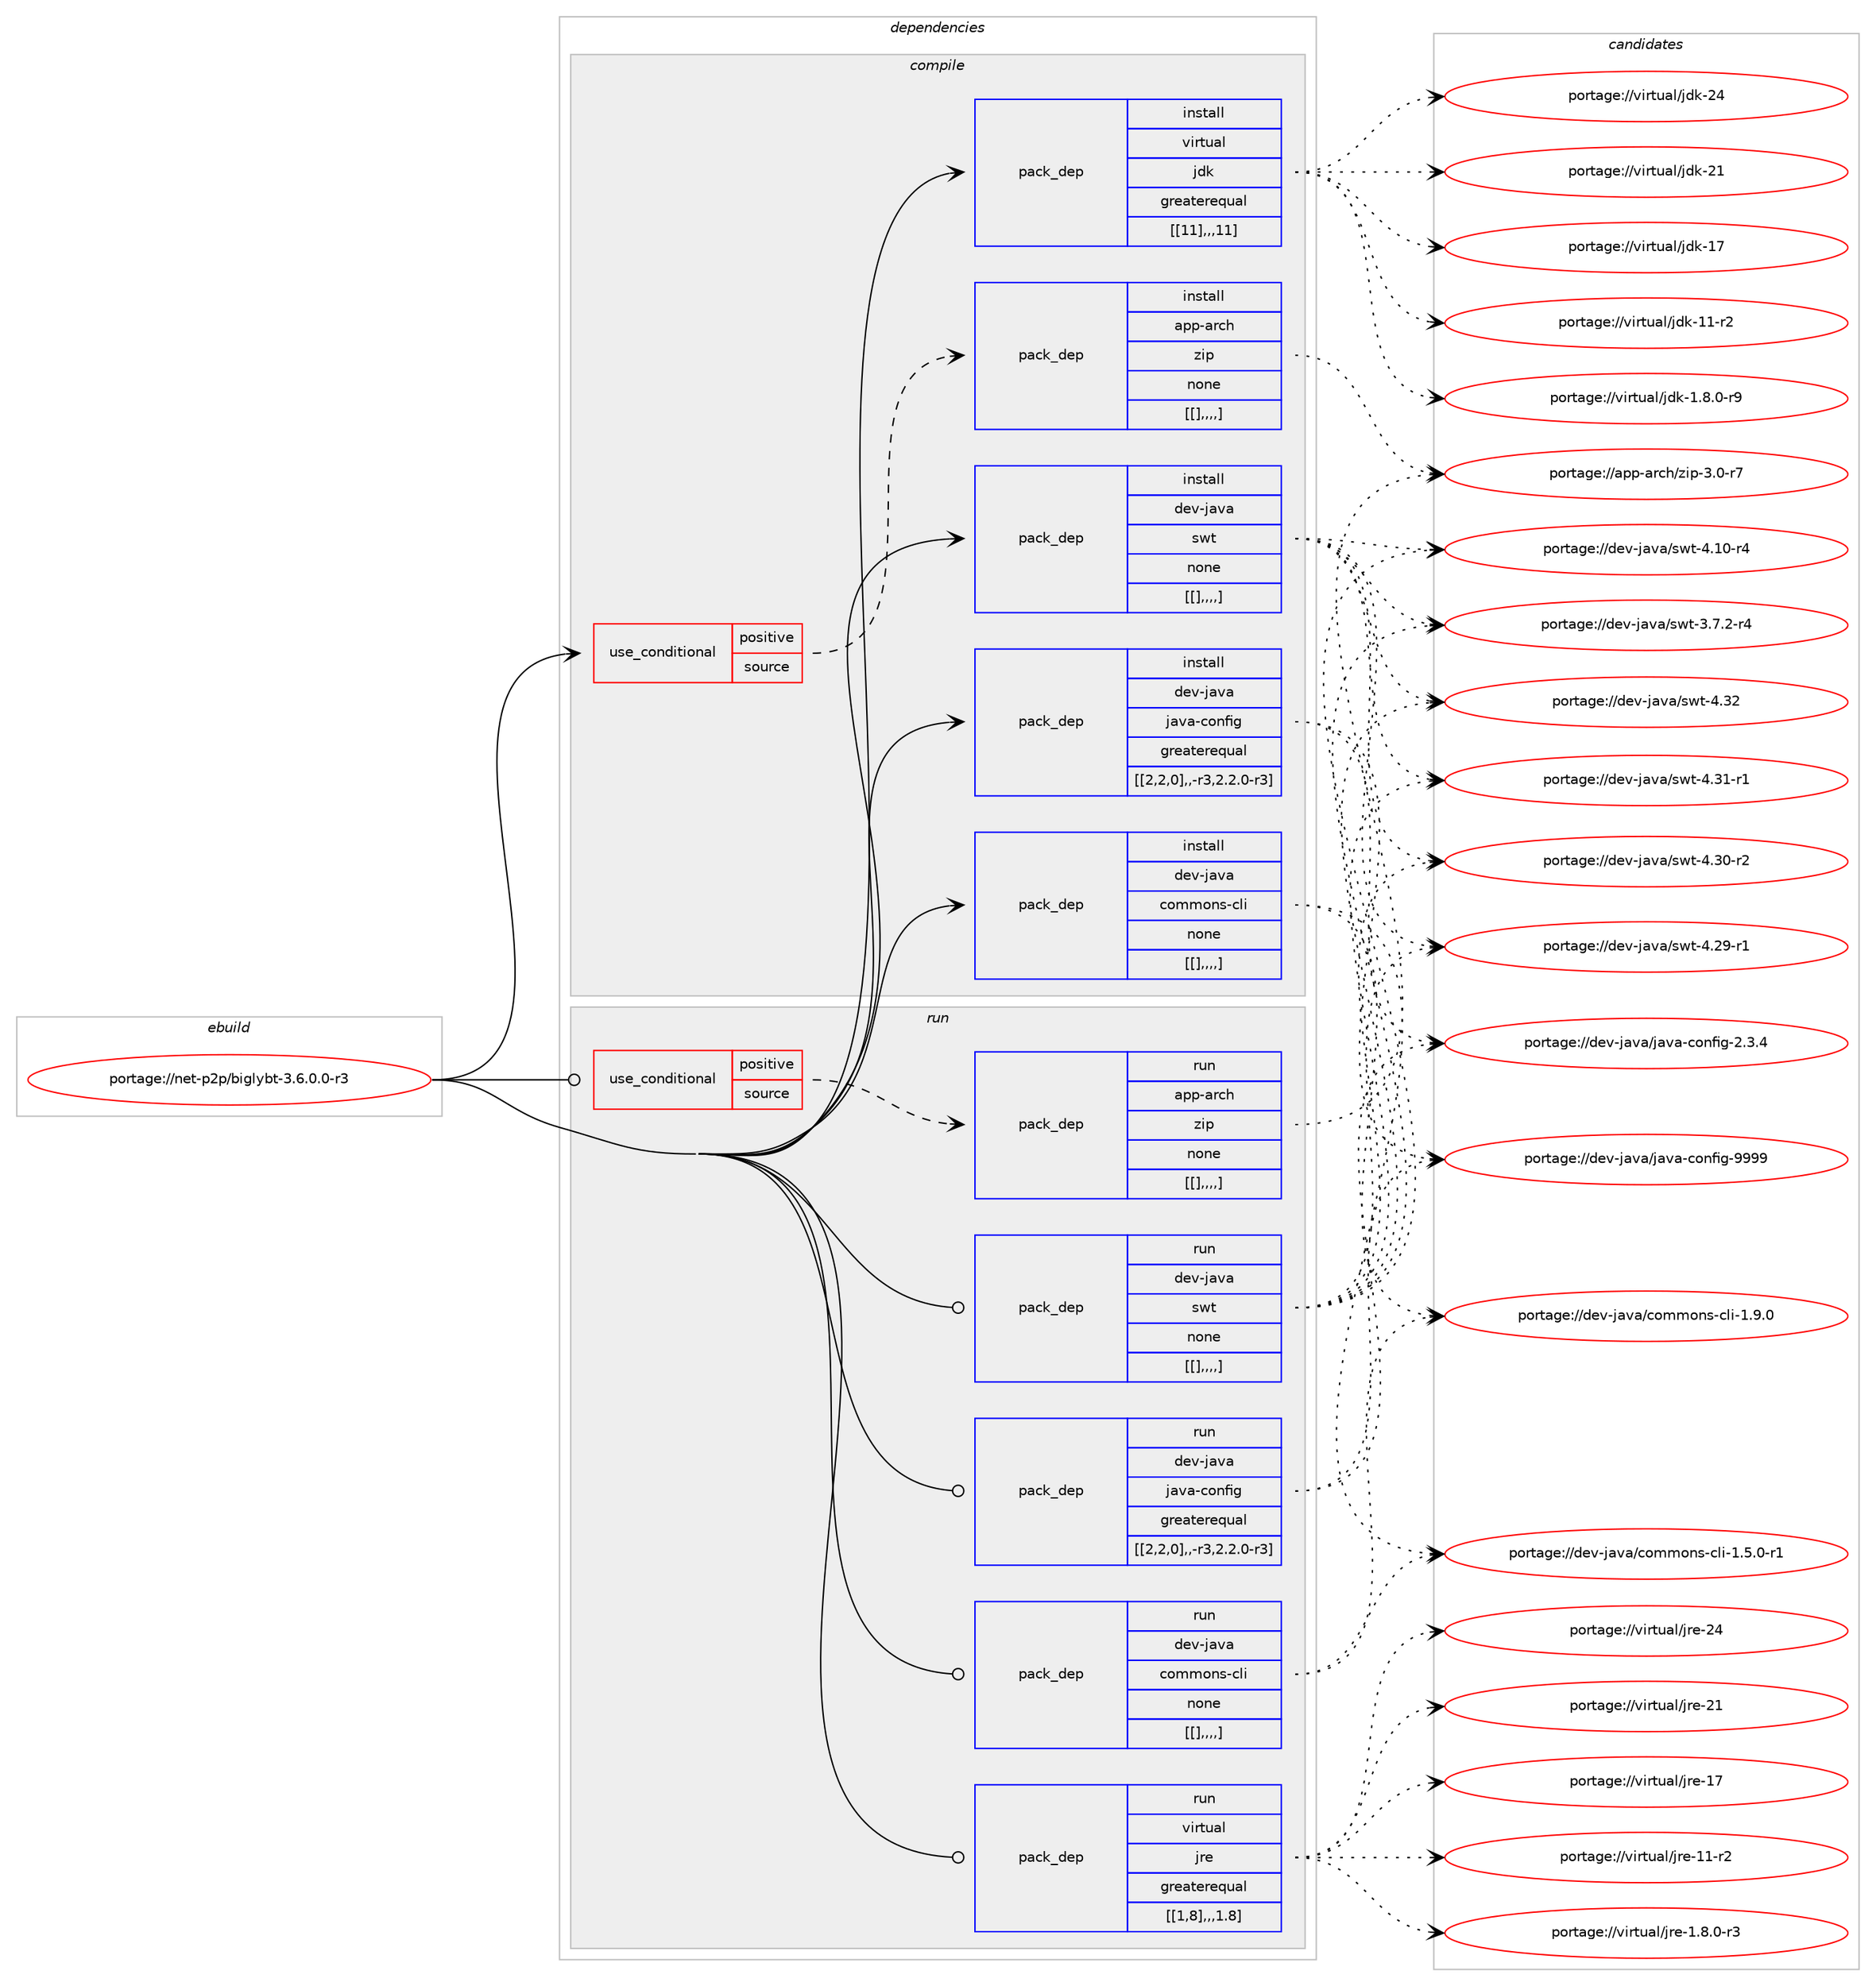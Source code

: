 digraph prolog {

# *************
# Graph options
# *************

newrank=true;
concentrate=true;
compound=true;
graph [rankdir=LR,fontname=Helvetica,fontsize=10,ranksep=1.5];#, ranksep=2.5, nodesep=0.2];
edge  [arrowhead=vee];
node  [fontname=Helvetica,fontsize=10];

# **********
# The ebuild
# **********

subgraph cluster_leftcol {
color=gray;
label=<<i>ebuild</i>>;
id [label="portage://net-p2p/biglybt-3.6.0.0-r3", color=red, width=4, href="../net-p2p/biglybt-3.6.0.0-r3.svg"];
}

# ****************
# The dependencies
# ****************

subgraph cluster_midcol {
color=gray;
label=<<i>dependencies</i>>;
subgraph cluster_compile {
fillcolor="#eeeeee";
style=filled;
label=<<i>compile</i>>;
subgraph cond104093 {
dependency396401 [label=<<TABLE BORDER="0" CELLBORDER="1" CELLSPACING="0" CELLPADDING="4"><TR><TD ROWSPAN="3" CELLPADDING="10">use_conditional</TD></TR><TR><TD>positive</TD></TR><TR><TD>source</TD></TR></TABLE>>, shape=none, color=red];
subgraph pack289408 {
dependency396402 [label=<<TABLE BORDER="0" CELLBORDER="1" CELLSPACING="0" CELLPADDING="4" WIDTH="220"><TR><TD ROWSPAN="6" CELLPADDING="30">pack_dep</TD></TR><TR><TD WIDTH="110">install</TD></TR><TR><TD>app-arch</TD></TR><TR><TD>zip</TD></TR><TR><TD>none</TD></TR><TR><TD>[[],,,,]</TD></TR></TABLE>>, shape=none, color=blue];
}
dependency396401:e -> dependency396402:w [weight=20,style="dashed",arrowhead="vee"];
}
id:e -> dependency396401:w [weight=20,style="solid",arrowhead="vee"];
subgraph pack289409 {
dependency396403 [label=<<TABLE BORDER="0" CELLBORDER="1" CELLSPACING="0" CELLPADDING="4" WIDTH="220"><TR><TD ROWSPAN="6" CELLPADDING="30">pack_dep</TD></TR><TR><TD WIDTH="110">install</TD></TR><TR><TD>dev-java</TD></TR><TR><TD>commons-cli</TD></TR><TR><TD>none</TD></TR><TR><TD>[[],,,,]</TD></TR></TABLE>>, shape=none, color=blue];
}
id:e -> dependency396403:w [weight=20,style="solid",arrowhead="vee"];
subgraph pack289410 {
dependency396404 [label=<<TABLE BORDER="0" CELLBORDER="1" CELLSPACING="0" CELLPADDING="4" WIDTH="220"><TR><TD ROWSPAN="6" CELLPADDING="30">pack_dep</TD></TR><TR><TD WIDTH="110">install</TD></TR><TR><TD>dev-java</TD></TR><TR><TD>java-config</TD></TR><TR><TD>greaterequal</TD></TR><TR><TD>[[2,2,0],,-r3,2.2.0-r3]</TD></TR></TABLE>>, shape=none, color=blue];
}
id:e -> dependency396404:w [weight=20,style="solid",arrowhead="vee"];
subgraph pack289411 {
dependency396405 [label=<<TABLE BORDER="0" CELLBORDER="1" CELLSPACING="0" CELLPADDING="4" WIDTH="220"><TR><TD ROWSPAN="6" CELLPADDING="30">pack_dep</TD></TR><TR><TD WIDTH="110">install</TD></TR><TR><TD>dev-java</TD></TR><TR><TD>swt</TD></TR><TR><TD>none</TD></TR><TR><TD>[[],,,,]</TD></TR></TABLE>>, shape=none, color=blue];
}
id:e -> dependency396405:w [weight=20,style="solid",arrowhead="vee"];
subgraph pack289412 {
dependency396406 [label=<<TABLE BORDER="0" CELLBORDER="1" CELLSPACING="0" CELLPADDING="4" WIDTH="220"><TR><TD ROWSPAN="6" CELLPADDING="30">pack_dep</TD></TR><TR><TD WIDTH="110">install</TD></TR><TR><TD>virtual</TD></TR><TR><TD>jdk</TD></TR><TR><TD>greaterequal</TD></TR><TR><TD>[[11],,,11]</TD></TR></TABLE>>, shape=none, color=blue];
}
id:e -> dependency396406:w [weight=20,style="solid",arrowhead="vee"];
}
subgraph cluster_compileandrun {
fillcolor="#eeeeee";
style=filled;
label=<<i>compile and run</i>>;
}
subgraph cluster_run {
fillcolor="#eeeeee";
style=filled;
label=<<i>run</i>>;
subgraph cond104094 {
dependency396407 [label=<<TABLE BORDER="0" CELLBORDER="1" CELLSPACING="0" CELLPADDING="4"><TR><TD ROWSPAN="3" CELLPADDING="10">use_conditional</TD></TR><TR><TD>positive</TD></TR><TR><TD>source</TD></TR></TABLE>>, shape=none, color=red];
subgraph pack289413 {
dependency396408 [label=<<TABLE BORDER="0" CELLBORDER="1" CELLSPACING="0" CELLPADDING="4" WIDTH="220"><TR><TD ROWSPAN="6" CELLPADDING="30">pack_dep</TD></TR><TR><TD WIDTH="110">run</TD></TR><TR><TD>app-arch</TD></TR><TR><TD>zip</TD></TR><TR><TD>none</TD></TR><TR><TD>[[],,,,]</TD></TR></TABLE>>, shape=none, color=blue];
}
dependency396407:e -> dependency396408:w [weight=20,style="dashed",arrowhead="vee"];
}
id:e -> dependency396407:w [weight=20,style="solid",arrowhead="odot"];
subgraph pack289414 {
dependency396409 [label=<<TABLE BORDER="0" CELLBORDER="1" CELLSPACING="0" CELLPADDING="4" WIDTH="220"><TR><TD ROWSPAN="6" CELLPADDING="30">pack_dep</TD></TR><TR><TD WIDTH="110">run</TD></TR><TR><TD>dev-java</TD></TR><TR><TD>commons-cli</TD></TR><TR><TD>none</TD></TR><TR><TD>[[],,,,]</TD></TR></TABLE>>, shape=none, color=blue];
}
id:e -> dependency396409:w [weight=20,style="solid",arrowhead="odot"];
subgraph pack289415 {
dependency396410 [label=<<TABLE BORDER="0" CELLBORDER="1" CELLSPACING="0" CELLPADDING="4" WIDTH="220"><TR><TD ROWSPAN="6" CELLPADDING="30">pack_dep</TD></TR><TR><TD WIDTH="110">run</TD></TR><TR><TD>dev-java</TD></TR><TR><TD>java-config</TD></TR><TR><TD>greaterequal</TD></TR><TR><TD>[[2,2,0],,-r3,2.2.0-r3]</TD></TR></TABLE>>, shape=none, color=blue];
}
id:e -> dependency396410:w [weight=20,style="solid",arrowhead="odot"];
subgraph pack289416 {
dependency396411 [label=<<TABLE BORDER="0" CELLBORDER="1" CELLSPACING="0" CELLPADDING="4" WIDTH="220"><TR><TD ROWSPAN="6" CELLPADDING="30">pack_dep</TD></TR><TR><TD WIDTH="110">run</TD></TR><TR><TD>dev-java</TD></TR><TR><TD>swt</TD></TR><TR><TD>none</TD></TR><TR><TD>[[],,,,]</TD></TR></TABLE>>, shape=none, color=blue];
}
id:e -> dependency396411:w [weight=20,style="solid",arrowhead="odot"];
subgraph pack289417 {
dependency396412 [label=<<TABLE BORDER="0" CELLBORDER="1" CELLSPACING="0" CELLPADDING="4" WIDTH="220"><TR><TD ROWSPAN="6" CELLPADDING="30">pack_dep</TD></TR><TR><TD WIDTH="110">run</TD></TR><TR><TD>virtual</TD></TR><TR><TD>jre</TD></TR><TR><TD>greaterequal</TD></TR><TR><TD>[[1,8],,,1.8]</TD></TR></TABLE>>, shape=none, color=blue];
}
id:e -> dependency396412:w [weight=20,style="solid",arrowhead="odot"];
}
}

# **************
# The candidates
# **************

subgraph cluster_choices {
rank=same;
color=gray;
label=<<i>candidates</i>>;

subgraph choice289408 {
color=black;
nodesep=1;
choice9711211245971149910447122105112455146484511455 [label="portage://app-arch/zip-3.0-r7", color=red, width=4,href="../app-arch/zip-3.0-r7.svg"];
dependency396402:e -> choice9711211245971149910447122105112455146484511455:w [style=dotted,weight="100"];
}
subgraph choice289409 {
color=black;
nodesep=1;
choice10010111845106971189747991111091091111101154599108105454946574648 [label="portage://dev-java/commons-cli-1.9.0", color=red, width=4,href="../dev-java/commons-cli-1.9.0.svg"];
choice100101118451069711897479911110910911111011545991081054549465346484511449 [label="portage://dev-java/commons-cli-1.5.0-r1", color=red, width=4,href="../dev-java/commons-cli-1.5.0-r1.svg"];
dependency396403:e -> choice10010111845106971189747991111091091111101154599108105454946574648:w [style=dotted,weight="100"];
dependency396403:e -> choice100101118451069711897479911110910911111011545991081054549465346484511449:w [style=dotted,weight="100"];
}
subgraph choice289410 {
color=black;
nodesep=1;
choice10010111845106971189747106971189745991111101021051034557575757 [label="portage://dev-java/java-config-9999", color=red, width=4,href="../dev-java/java-config-9999.svg"];
choice1001011184510697118974710697118974599111110102105103455046514652 [label="portage://dev-java/java-config-2.3.4", color=red, width=4,href="../dev-java/java-config-2.3.4.svg"];
dependency396404:e -> choice10010111845106971189747106971189745991111101021051034557575757:w [style=dotted,weight="100"];
dependency396404:e -> choice1001011184510697118974710697118974599111110102105103455046514652:w [style=dotted,weight="100"];
}
subgraph choice289411 {
color=black;
nodesep=1;
choice100101118451069711897471151191164552465150 [label="portage://dev-java/swt-4.32", color=red, width=4,href="../dev-java/swt-4.32.svg"];
choice1001011184510697118974711511911645524651494511449 [label="portage://dev-java/swt-4.31-r1", color=red, width=4,href="../dev-java/swt-4.31-r1.svg"];
choice1001011184510697118974711511911645524651484511450 [label="portage://dev-java/swt-4.30-r2", color=red, width=4,href="../dev-java/swt-4.30-r2.svg"];
choice1001011184510697118974711511911645524650574511449 [label="portage://dev-java/swt-4.29-r1", color=red, width=4,href="../dev-java/swt-4.29-r1.svg"];
choice1001011184510697118974711511911645524649484511452 [label="portage://dev-java/swt-4.10-r4", color=red, width=4,href="../dev-java/swt-4.10-r4.svg"];
choice100101118451069711897471151191164551465546504511452 [label="portage://dev-java/swt-3.7.2-r4", color=red, width=4,href="../dev-java/swt-3.7.2-r4.svg"];
dependency396405:e -> choice100101118451069711897471151191164552465150:w [style=dotted,weight="100"];
dependency396405:e -> choice1001011184510697118974711511911645524651494511449:w [style=dotted,weight="100"];
dependency396405:e -> choice1001011184510697118974711511911645524651484511450:w [style=dotted,weight="100"];
dependency396405:e -> choice1001011184510697118974711511911645524650574511449:w [style=dotted,weight="100"];
dependency396405:e -> choice1001011184510697118974711511911645524649484511452:w [style=dotted,weight="100"];
dependency396405:e -> choice100101118451069711897471151191164551465546504511452:w [style=dotted,weight="100"];
}
subgraph choice289412 {
color=black;
nodesep=1;
choice1181051141161179710847106100107455052 [label="portage://virtual/jdk-24", color=red, width=4,href="../virtual/jdk-24.svg"];
choice1181051141161179710847106100107455049 [label="portage://virtual/jdk-21", color=red, width=4,href="../virtual/jdk-21.svg"];
choice1181051141161179710847106100107454955 [label="portage://virtual/jdk-17", color=red, width=4,href="../virtual/jdk-17.svg"];
choice11810511411611797108471061001074549494511450 [label="portage://virtual/jdk-11-r2", color=red, width=4,href="../virtual/jdk-11-r2.svg"];
choice11810511411611797108471061001074549465646484511457 [label="portage://virtual/jdk-1.8.0-r9", color=red, width=4,href="../virtual/jdk-1.8.0-r9.svg"];
dependency396406:e -> choice1181051141161179710847106100107455052:w [style=dotted,weight="100"];
dependency396406:e -> choice1181051141161179710847106100107455049:w [style=dotted,weight="100"];
dependency396406:e -> choice1181051141161179710847106100107454955:w [style=dotted,weight="100"];
dependency396406:e -> choice11810511411611797108471061001074549494511450:w [style=dotted,weight="100"];
dependency396406:e -> choice11810511411611797108471061001074549465646484511457:w [style=dotted,weight="100"];
}
subgraph choice289413 {
color=black;
nodesep=1;
choice9711211245971149910447122105112455146484511455 [label="portage://app-arch/zip-3.0-r7", color=red, width=4,href="../app-arch/zip-3.0-r7.svg"];
dependency396408:e -> choice9711211245971149910447122105112455146484511455:w [style=dotted,weight="100"];
}
subgraph choice289414 {
color=black;
nodesep=1;
choice10010111845106971189747991111091091111101154599108105454946574648 [label="portage://dev-java/commons-cli-1.9.0", color=red, width=4,href="../dev-java/commons-cli-1.9.0.svg"];
choice100101118451069711897479911110910911111011545991081054549465346484511449 [label="portage://dev-java/commons-cli-1.5.0-r1", color=red, width=4,href="../dev-java/commons-cli-1.5.0-r1.svg"];
dependency396409:e -> choice10010111845106971189747991111091091111101154599108105454946574648:w [style=dotted,weight="100"];
dependency396409:e -> choice100101118451069711897479911110910911111011545991081054549465346484511449:w [style=dotted,weight="100"];
}
subgraph choice289415 {
color=black;
nodesep=1;
choice10010111845106971189747106971189745991111101021051034557575757 [label="portage://dev-java/java-config-9999", color=red, width=4,href="../dev-java/java-config-9999.svg"];
choice1001011184510697118974710697118974599111110102105103455046514652 [label="portage://dev-java/java-config-2.3.4", color=red, width=4,href="../dev-java/java-config-2.3.4.svg"];
dependency396410:e -> choice10010111845106971189747106971189745991111101021051034557575757:w [style=dotted,weight="100"];
dependency396410:e -> choice1001011184510697118974710697118974599111110102105103455046514652:w [style=dotted,weight="100"];
}
subgraph choice289416 {
color=black;
nodesep=1;
choice100101118451069711897471151191164552465150 [label="portage://dev-java/swt-4.32", color=red, width=4,href="../dev-java/swt-4.32.svg"];
choice1001011184510697118974711511911645524651494511449 [label="portage://dev-java/swt-4.31-r1", color=red, width=4,href="../dev-java/swt-4.31-r1.svg"];
choice1001011184510697118974711511911645524651484511450 [label="portage://dev-java/swt-4.30-r2", color=red, width=4,href="../dev-java/swt-4.30-r2.svg"];
choice1001011184510697118974711511911645524650574511449 [label="portage://dev-java/swt-4.29-r1", color=red, width=4,href="../dev-java/swt-4.29-r1.svg"];
choice1001011184510697118974711511911645524649484511452 [label="portage://dev-java/swt-4.10-r4", color=red, width=4,href="../dev-java/swt-4.10-r4.svg"];
choice100101118451069711897471151191164551465546504511452 [label="portage://dev-java/swt-3.7.2-r4", color=red, width=4,href="../dev-java/swt-3.7.2-r4.svg"];
dependency396411:e -> choice100101118451069711897471151191164552465150:w [style=dotted,weight="100"];
dependency396411:e -> choice1001011184510697118974711511911645524651494511449:w [style=dotted,weight="100"];
dependency396411:e -> choice1001011184510697118974711511911645524651484511450:w [style=dotted,weight="100"];
dependency396411:e -> choice1001011184510697118974711511911645524650574511449:w [style=dotted,weight="100"];
dependency396411:e -> choice1001011184510697118974711511911645524649484511452:w [style=dotted,weight="100"];
dependency396411:e -> choice100101118451069711897471151191164551465546504511452:w [style=dotted,weight="100"];
}
subgraph choice289417 {
color=black;
nodesep=1;
choice1181051141161179710847106114101455052 [label="portage://virtual/jre-24", color=red, width=4,href="../virtual/jre-24.svg"];
choice1181051141161179710847106114101455049 [label="portage://virtual/jre-21", color=red, width=4,href="../virtual/jre-21.svg"];
choice1181051141161179710847106114101454955 [label="portage://virtual/jre-17", color=red, width=4,href="../virtual/jre-17.svg"];
choice11810511411611797108471061141014549494511450 [label="portage://virtual/jre-11-r2", color=red, width=4,href="../virtual/jre-11-r2.svg"];
choice11810511411611797108471061141014549465646484511451 [label="portage://virtual/jre-1.8.0-r3", color=red, width=4,href="../virtual/jre-1.8.0-r3.svg"];
dependency396412:e -> choice1181051141161179710847106114101455052:w [style=dotted,weight="100"];
dependency396412:e -> choice1181051141161179710847106114101455049:w [style=dotted,weight="100"];
dependency396412:e -> choice1181051141161179710847106114101454955:w [style=dotted,weight="100"];
dependency396412:e -> choice11810511411611797108471061141014549494511450:w [style=dotted,weight="100"];
dependency396412:e -> choice11810511411611797108471061141014549465646484511451:w [style=dotted,weight="100"];
}
}

}

